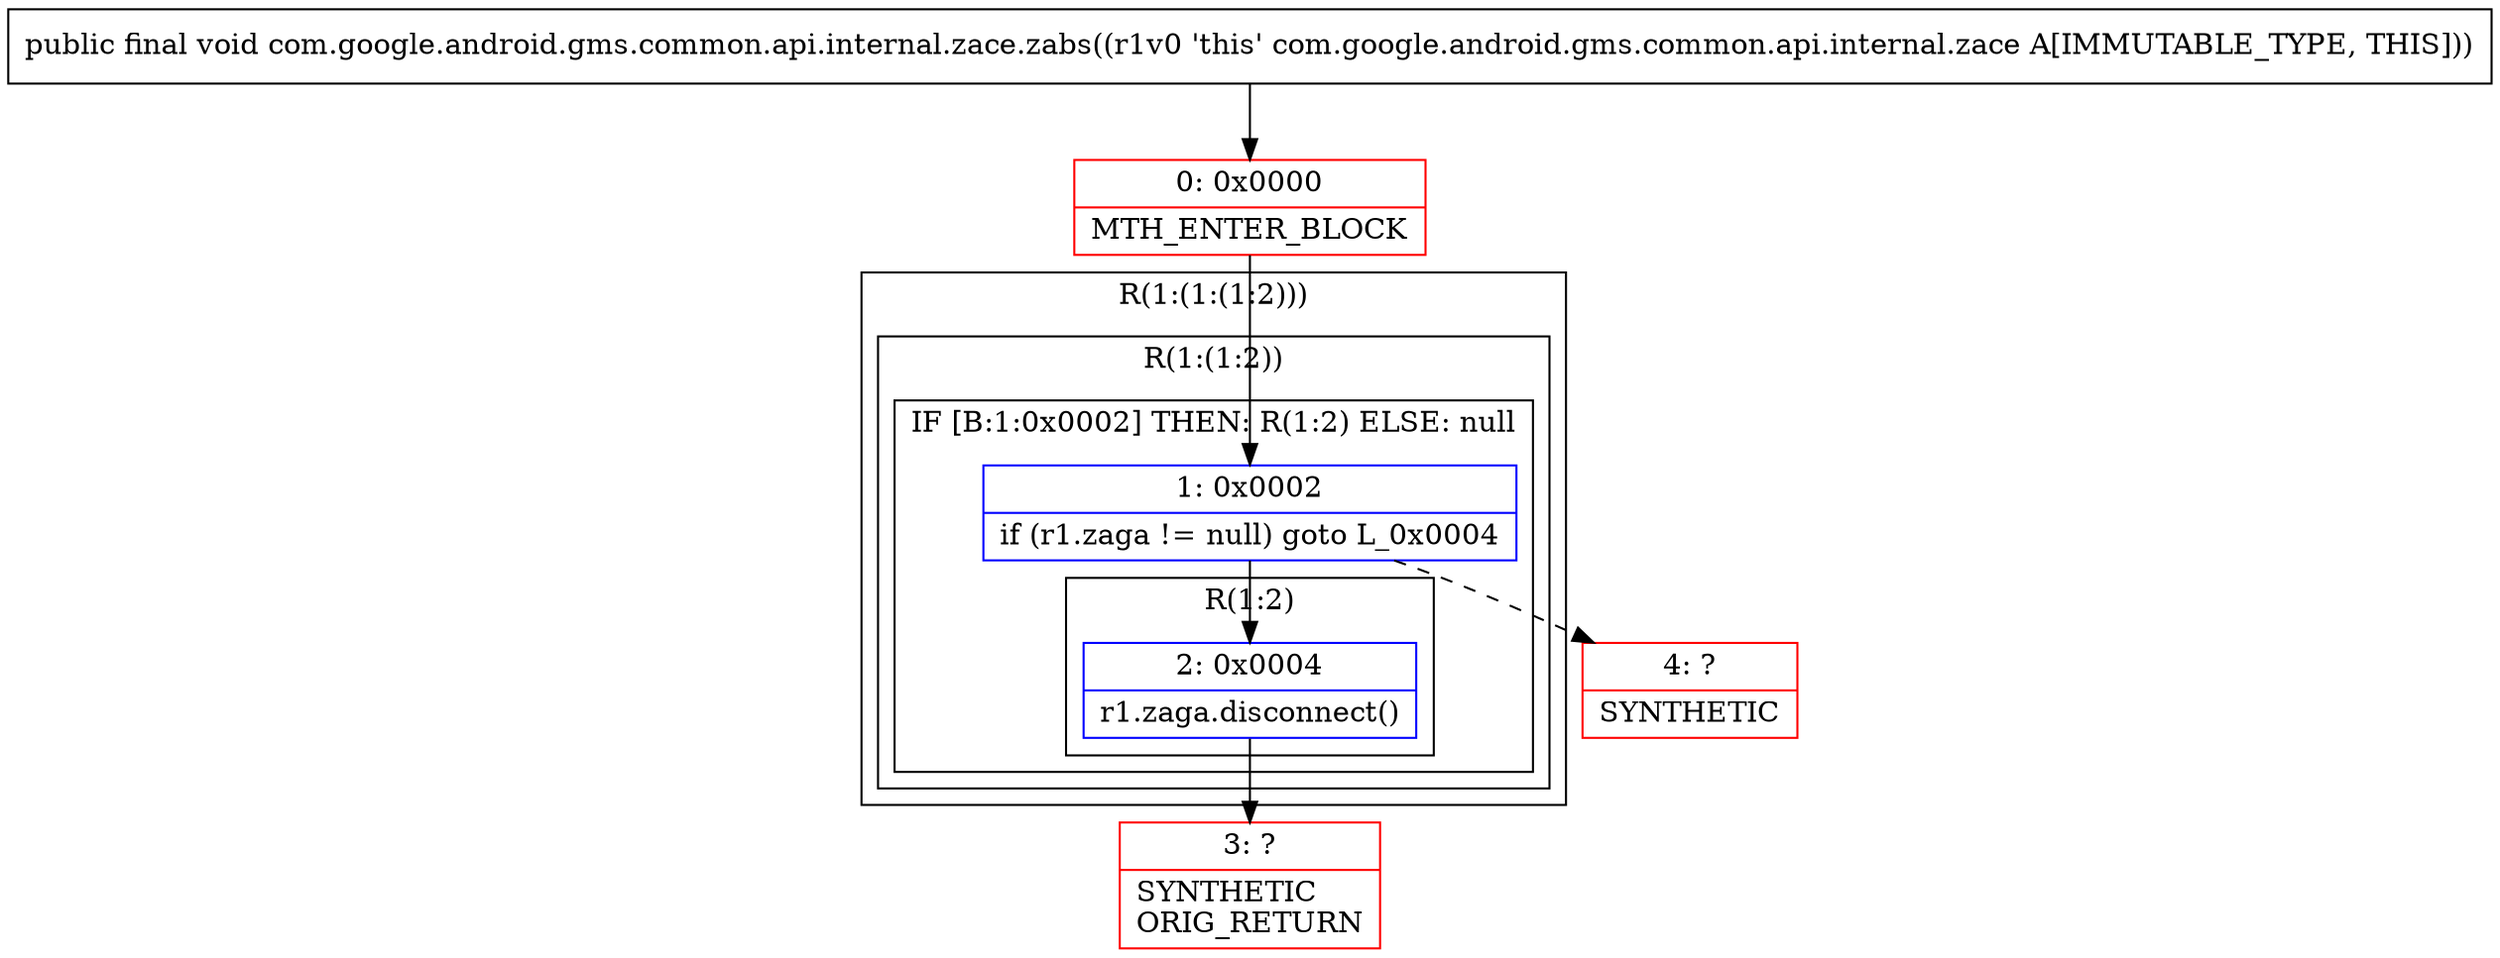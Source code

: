 digraph "CFG forcom.google.android.gms.common.api.internal.zace.zabs()V" {
subgraph cluster_Region_1338556443 {
label = "R(1:(1:(1:2)))";
node [shape=record,color=blue];
subgraph cluster_Region_2058651127 {
label = "R(1:(1:2))";
node [shape=record,color=blue];
subgraph cluster_IfRegion_20633565 {
label = "IF [B:1:0x0002] THEN: R(1:2) ELSE: null";
node [shape=record,color=blue];
Node_1 [shape=record,label="{1\:\ 0x0002|if (r1.zaga != null) goto L_0x0004\l}"];
subgraph cluster_Region_228739731 {
label = "R(1:2)";
node [shape=record,color=blue];
Node_2 [shape=record,label="{2\:\ 0x0004|r1.zaga.disconnect()\l}"];
}
}
}
}
Node_0 [shape=record,color=red,label="{0\:\ 0x0000|MTH_ENTER_BLOCK\l}"];
Node_3 [shape=record,color=red,label="{3\:\ ?|SYNTHETIC\lORIG_RETURN\l}"];
Node_4 [shape=record,color=red,label="{4\:\ ?|SYNTHETIC\l}"];
MethodNode[shape=record,label="{public final void com.google.android.gms.common.api.internal.zace.zabs((r1v0 'this' com.google.android.gms.common.api.internal.zace A[IMMUTABLE_TYPE, THIS])) }"];
MethodNode -> Node_0;
Node_1 -> Node_2;
Node_1 -> Node_4[style=dashed];
Node_2 -> Node_3;
Node_0 -> Node_1;
}

